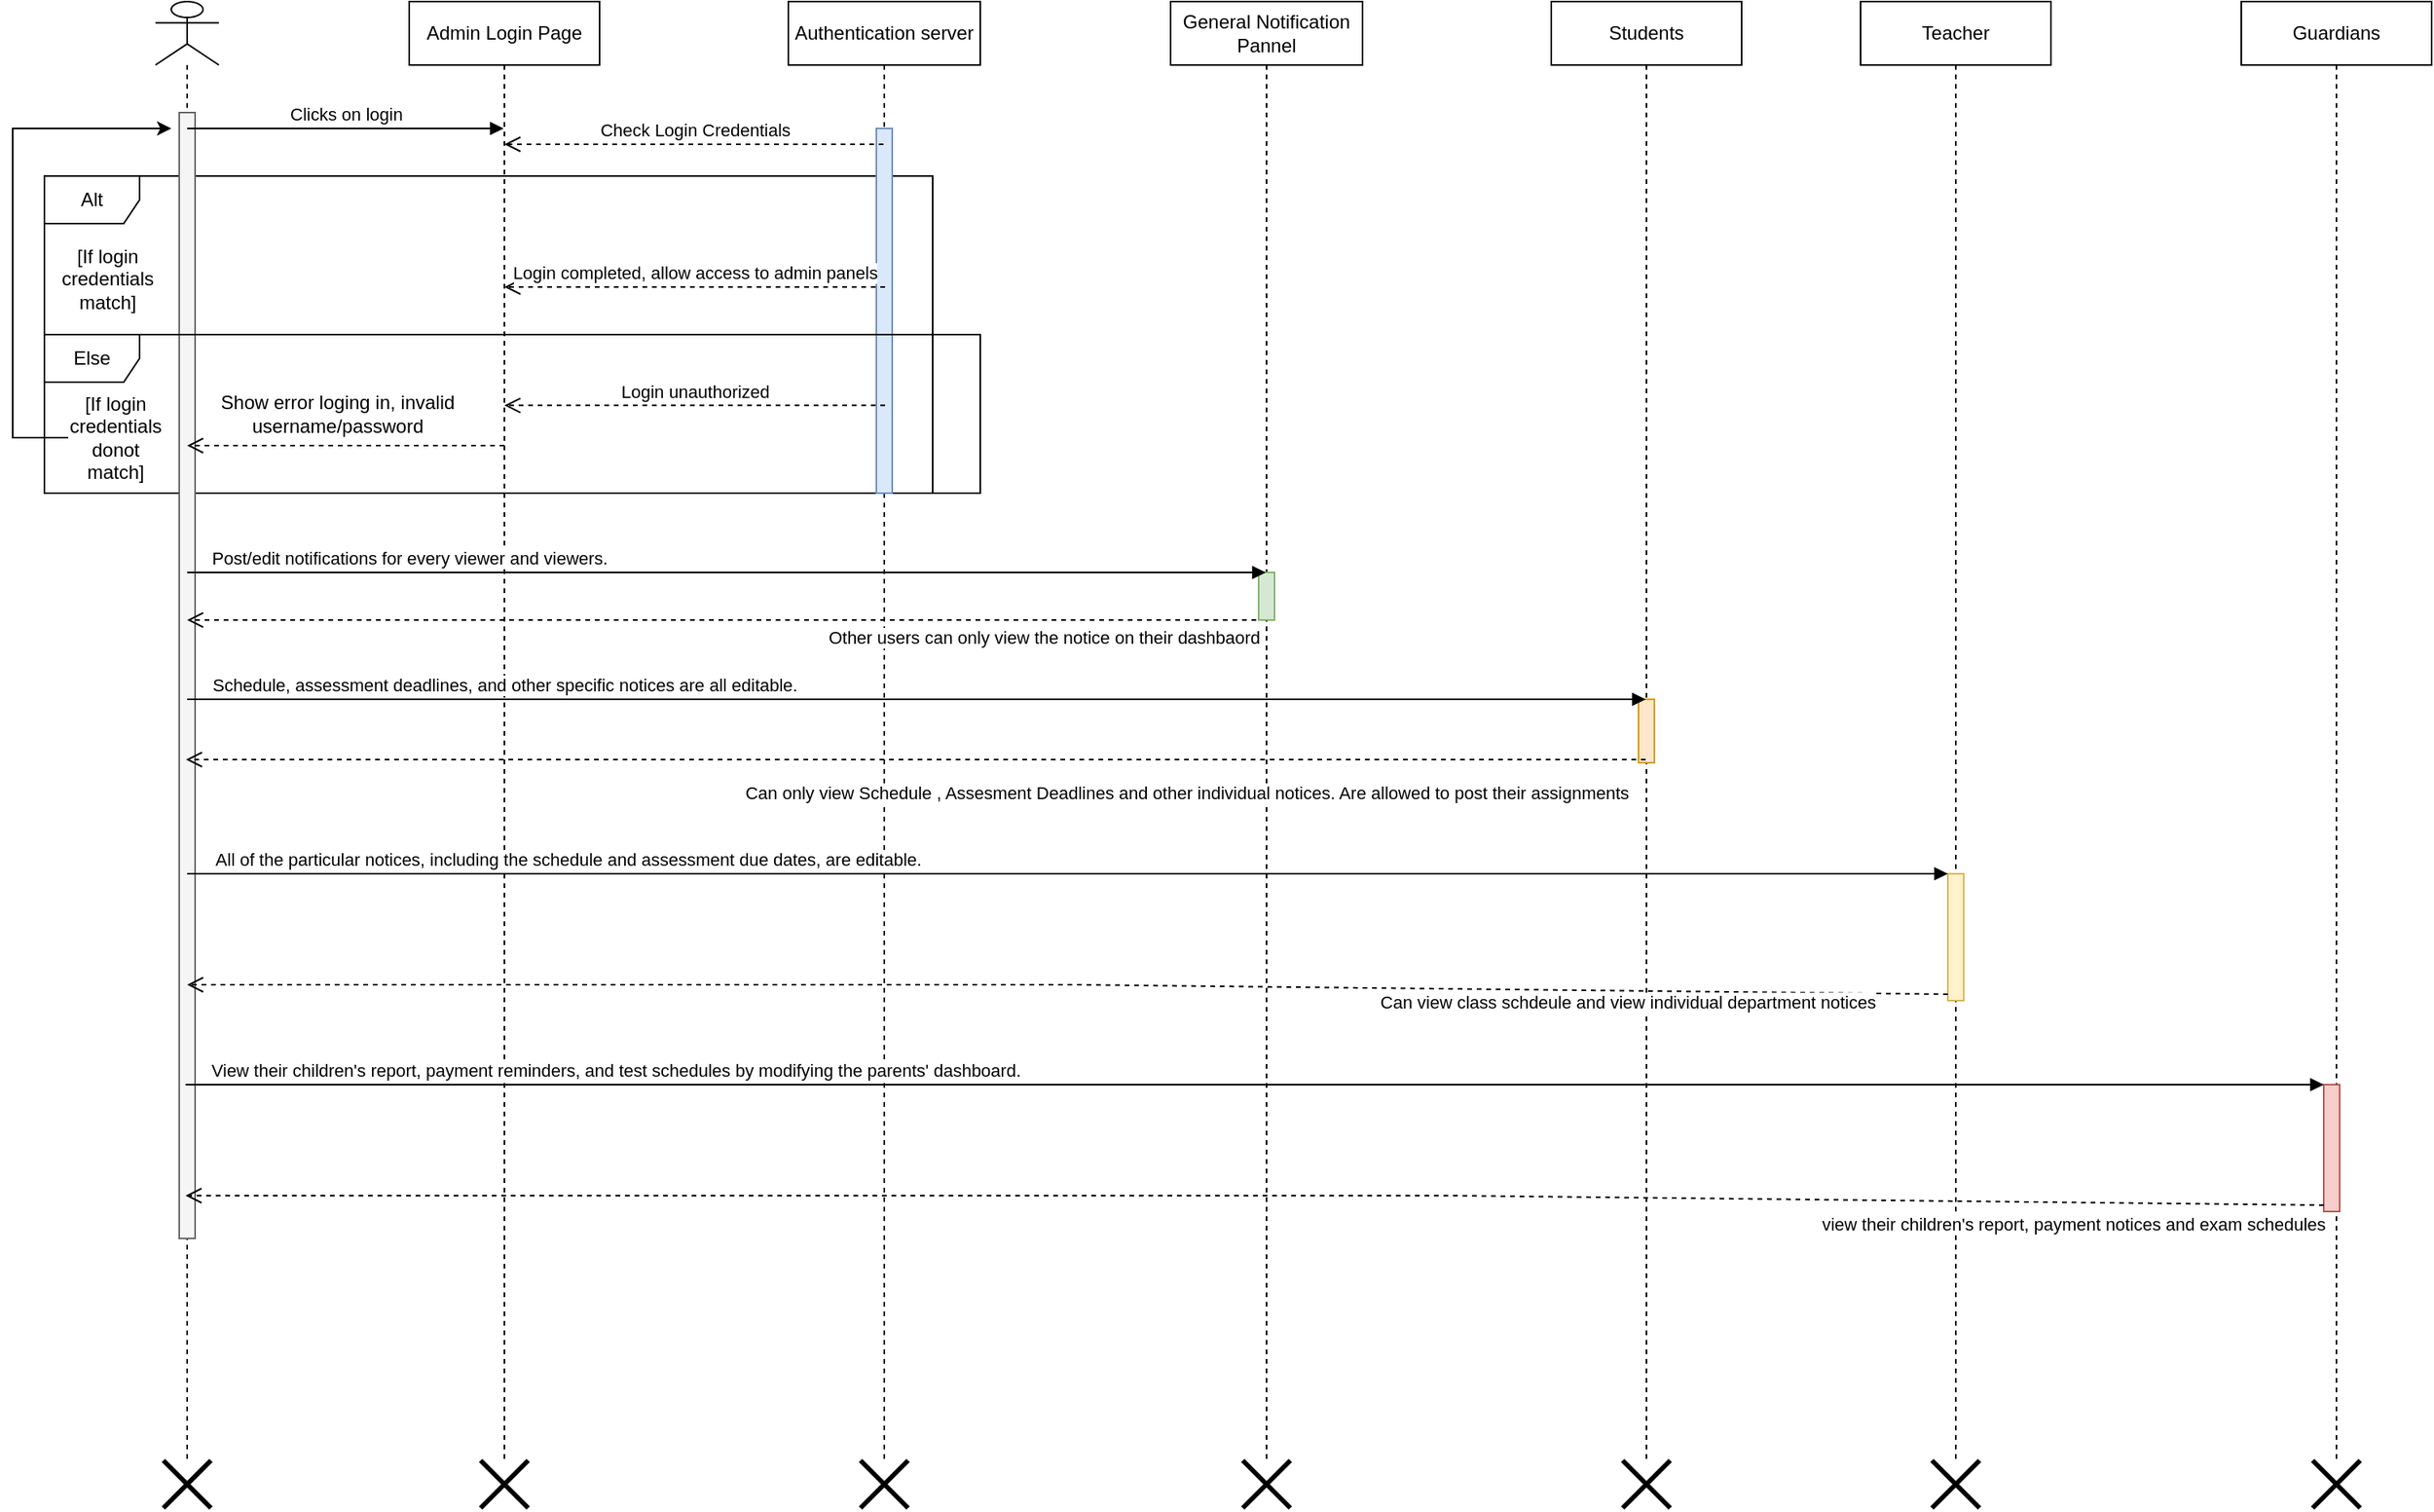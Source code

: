 <mxfile version="21.0.4" type="device"><diagram name="Page-1" id="3COUeQLUfTFimUfFmdfA"><mxGraphModel dx="13660" dy="854" grid="1" gridSize="10" guides="1" tooltips="1" connect="1" arrows="1" fold="1" page="1" pageScale="1" pageWidth="12000" pageHeight="19000" math="0" shadow="0"><root><mxCell id="0"/><mxCell id="1" parent="0"/><mxCell id="Dfs4_ZpV2wsVdLgiA8tR-4" value="Alt" style="shape=umlFrame;whiteSpace=wrap;html=1;movable=0;resizable=0;rotatable=0;deletable=0;editable=0;connectable=0;locked=1;" vertex="1" parent="1"><mxGeometry y="150" width="560" height="200" as="geometry"/></mxCell><mxCell id="Dfs4_ZpV2wsVdLgiA8tR-5" value="Else" style="shape=umlFrame;whiteSpace=wrap;html=1;movable=0;resizable=0;rotatable=0;deletable=0;editable=0;connectable=0;locked=1;" vertex="1" parent="1"><mxGeometry y="250" width="590" height="100" as="geometry"/></mxCell><mxCell id="Str_hU6pM-r4xfTBfq0e-1" value="" style="shape=umlLifeline;participant=umlActor;perimeter=lifelinePerimeter;whiteSpace=wrap;html=1;container=1;collapsible=0;recursiveResize=0;verticalAlign=top;spacingTop=36;outlineConnect=0;" parent="1" vertex="1"><mxGeometry x="70" y="40" width="40" height="920" as="geometry"/></mxCell><mxCell id="KBcw7k5QqsPtDlgsryQj-33" value="" style="html=1;points=[];perimeter=orthogonalPerimeter;fillColor=#f5f5f5;fontColor=#333333;strokeColor=#666666;" parent="Str_hU6pM-r4xfTBfq0e-1" vertex="1"><mxGeometry x="15" y="70" width="10" height="710" as="geometry"/></mxCell><mxCell id="Str_hU6pM-r4xfTBfq0e-2" value="Students" style="shape=umlLifeline;perimeter=lifelinePerimeter;whiteSpace=wrap;html=1;container=1;collapsible=0;recursiveResize=0;outlineConnect=0;" parent="1" vertex="1"><mxGeometry x="950" y="40" width="120" height="920" as="geometry"/></mxCell><mxCell id="KBcw7k5QqsPtDlgsryQj-21" value="" style="html=1;points=[];perimeter=orthogonalPerimeter;fillColor=#ffe6cc;strokeColor=#d79b00;" parent="Str_hU6pM-r4xfTBfq0e-2" vertex="1"><mxGeometry x="55" y="440" width="10" height="40" as="geometry"/></mxCell><mxCell id="Str_hU6pM-r4xfTBfq0e-3" value="Teacher" style="shape=umlLifeline;perimeter=lifelinePerimeter;whiteSpace=wrap;html=1;container=1;collapsible=0;recursiveResize=0;outlineConnect=0;" parent="1" vertex="1"><mxGeometry x="1145" y="40" width="120" height="920" as="geometry"/></mxCell><mxCell id="KBcw7k5QqsPtDlgsryQj-18" value="" style="html=1;points=[];perimeter=orthogonalPerimeter;fillColor=#fff2cc;strokeColor=#d6b656;" parent="Str_hU6pM-r4xfTBfq0e-3" vertex="1"><mxGeometry x="55" y="550" width="10" height="80" as="geometry"/></mxCell><mxCell id="Str_hU6pM-r4xfTBfq0e-6" value="Guardians" style="shape=umlLifeline;perimeter=lifelinePerimeter;whiteSpace=wrap;html=1;container=1;collapsible=0;recursiveResize=0;outlineConnect=0;" parent="1" vertex="1"><mxGeometry x="1385" y="40" width="120" height="920" as="geometry"/></mxCell><mxCell id="Str_hU6pM-r4xfTBfq0e-7" value="Authentication server" style="shape=umlLifeline;perimeter=lifelinePerimeter;whiteSpace=wrap;html=1;container=1;collapsible=0;recursiveResize=0;outlineConnect=0;" parent="1" vertex="1"><mxGeometry x="469" y="40" width="121" height="920" as="geometry"/></mxCell><mxCell id="KBcw7k5QqsPtDlgsryQj-23" value="" style="html=1;points=[];perimeter=orthogonalPerimeter;fillColor=#dae8fc;strokeColor=#6c8ebf;" parent="Str_hU6pM-r4xfTBfq0e-7" vertex="1"><mxGeometry x="55.5" y="80" width="10" height="230" as="geometry"/></mxCell><mxCell id="Str_hU6pM-r4xfTBfq0e-10" value="Admin Login Page" style="shape=umlLifeline;perimeter=lifelinePerimeter;whiteSpace=wrap;html=1;container=1;collapsible=0;recursiveResize=0;outlineConnect=0;" parent="1" vertex="1"><mxGeometry x="230" y="40" width="120" height="920" as="geometry"/></mxCell><mxCell id="KBcw7k5QqsPtDlgsryQj-2" value="Check Login Credentials" style="html=1;verticalAlign=bottom;endArrow=open;dashed=1;endSize=8;rounded=0;" parent="Str_hU6pM-r4xfTBfq0e-10" source="Str_hU6pM-r4xfTBfq0e-7" edge="1"><mxGeometry relative="1" as="geometry"><mxPoint x="140" y="90" as="sourcePoint"/><mxPoint x="60" y="90" as="targetPoint"/></mxGeometry></mxCell><mxCell id="Str_hU6pM-r4xfTBfq0e-11" value="Clicks on login" style="html=1;verticalAlign=bottom;endArrow=block;rounded=0;" parent="1" target="Str_hU6pM-r4xfTBfq0e-10" edge="1"><mxGeometry width="80" relative="1" as="geometry"><mxPoint x="90" y="120" as="sourcePoint"/><mxPoint x="170" y="120" as="targetPoint"/></mxGeometry></mxCell><mxCell id="KBcw7k5QqsPtDlgsryQj-1" value="General Notification Pannel" style="shape=umlLifeline;perimeter=lifelinePerimeter;whiteSpace=wrap;html=1;container=1;collapsible=0;recursiveResize=0;outlineConnect=0;" parent="1" vertex="1"><mxGeometry x="710" y="40" width="121" height="920" as="geometry"/></mxCell><mxCell id="KBcw7k5QqsPtDlgsryQj-14" value="Other users can only view the notice on their dashbaord" style="html=1;verticalAlign=bottom;endArrow=open;dashed=1;endSize=8;rounded=0;" parent="KBcw7k5QqsPtDlgsryQj-1" target="Str_hU6pM-r4xfTBfq0e-1" edge="1"><mxGeometry x="-0.588" y="20" relative="1" as="geometry"><mxPoint x="60" y="390" as="sourcePoint"/><mxPoint x="-20" y="390" as="targetPoint"/><mxPoint as="offset"/></mxGeometry></mxCell><mxCell id="KBcw7k5QqsPtDlgsryQj-22" value="" style="html=1;points=[];perimeter=orthogonalPerimeter;fillColor=#d5e8d4;strokeColor=#82b366;" parent="KBcw7k5QqsPtDlgsryQj-1" vertex="1"><mxGeometry x="55.5" y="360" width="10" height="30" as="geometry"/></mxCell><mxCell id="KBcw7k5QqsPtDlgsryQj-4" value="" style="line;strokeWidth=1;fillColor=none;align=left;verticalAlign=middle;spacingTop=-1;spacingLeft=3;spacingRight=3;rotatable=0;labelPosition=right;points=[];portConstraint=eastwest;strokeColor=inherit;" parent="1" vertex="1"><mxGeometry x="30" y="246" width="560" height="8" as="geometry"/></mxCell><mxCell id="KBcw7k5QqsPtDlgsryQj-5" value="[If login credentials match]" style="text;html=1;strokeColor=none;fillColor=none;align=center;verticalAlign=middle;whiteSpace=wrap;rounded=0;" parent="1" vertex="1"><mxGeometry x="10" y="200" width="60" height="30" as="geometry"/></mxCell><mxCell id="Dfs4_ZpV2wsVdLgiA8tR-7" style="edgeStyle=orthogonalEdgeStyle;rounded=0;orthogonalLoop=1;jettySize=auto;html=1;" edge="1" parent="1" source="KBcw7k5QqsPtDlgsryQj-6"><mxGeometry relative="1" as="geometry"><mxPoint x="80" y="120" as="targetPoint"/><Array as="points"><mxPoint x="-20" y="315"/><mxPoint x="-20" y="120"/></Array></mxGeometry></mxCell><mxCell id="KBcw7k5QqsPtDlgsryQj-6" value="[If login credentials donot match]" style="text;html=1;strokeColor=none;fillColor=none;align=center;verticalAlign=middle;whiteSpace=wrap;rounded=0;" parent="1" vertex="1"><mxGeometry x="15" y="300" width="60" height="30" as="geometry"/></mxCell><mxCell id="KBcw7k5QqsPtDlgsryQj-8" value="Login completed, allow access to admin panels" style="html=1;verticalAlign=bottom;endArrow=open;dashed=1;endSize=8;rounded=0;" parent="1" edge="1"><mxGeometry relative="1" as="geometry"><mxPoint x="530" y="220" as="sourcePoint"/><mxPoint x="290" y="220" as="targetPoint"/></mxGeometry></mxCell><mxCell id="KBcw7k5QqsPtDlgsryQj-9" value="Login unauthorized" style="html=1;verticalAlign=bottom;endArrow=open;dashed=1;endSize=8;rounded=0;" parent="1" edge="1"><mxGeometry relative="1" as="geometry"><mxPoint x="530" y="294.66" as="sourcePoint"/><mxPoint x="290" y="294.66" as="targetPoint"/></mxGeometry></mxCell><mxCell id="KBcw7k5QqsPtDlgsryQj-10" value="" style="html=1;verticalAlign=bottom;endArrow=open;dashed=1;endSize=8;rounded=0;" parent="1" edge="1"><mxGeometry relative="1" as="geometry"><mxPoint x="290" y="320" as="sourcePoint"/><mxPoint x="90" y="320.0" as="targetPoint"/></mxGeometry></mxCell><mxCell id="KBcw7k5QqsPtDlgsryQj-11" value="Show error loging in, invalid username/password" style="text;html=1;strokeColor=none;fillColor=none;align=center;verticalAlign=middle;whiteSpace=wrap;rounded=0;" parent="1" vertex="1"><mxGeometry x="100" y="280" width="170" height="40" as="geometry"/></mxCell><mxCell id="KBcw7k5QqsPtDlgsryQj-12" value="Post/edit notifications for every viewer and viewers." style="html=1;verticalAlign=bottom;endArrow=block;rounded=0;" parent="1" target="KBcw7k5QqsPtDlgsryQj-1" edge="1"><mxGeometry x="-0.588" width="80" relative="1" as="geometry"><mxPoint x="90" y="400" as="sourcePoint"/><mxPoint x="170" y="400" as="targetPoint"/><mxPoint as="offset"/></mxGeometry></mxCell><mxCell id="KBcw7k5QqsPtDlgsryQj-15" value="Schedule, assessment deadlines, and other specific notices are all editable." style="html=1;verticalAlign=bottom;endArrow=block;rounded=0;" parent="1" target="Str_hU6pM-r4xfTBfq0e-2" edge="1"><mxGeometry x="-0.565" width="80" relative="1" as="geometry"><mxPoint x="90.0" y="480" as="sourcePoint"/><mxPoint x="770" y="480" as="targetPoint"/><mxPoint as="offset"/></mxGeometry></mxCell><mxCell id="KBcw7k5QqsPtDlgsryQj-16" value="Can only view Schedule , Assesment Deadlines and other individual notices. Are allowed to post their assignments" style="html=1;verticalAlign=bottom;endArrow=open;dashed=1;endSize=8;rounded=0;" parent="1" edge="1"><mxGeometry x="-0.371" y="30" relative="1" as="geometry"><mxPoint x="1009.5" y="518" as="sourcePoint"/><mxPoint x="89.25" y="518" as="targetPoint"/><Array as="points"><mxPoint x="590" y="518"/></Array><mxPoint as="offset"/></mxGeometry></mxCell><mxCell id="KBcw7k5QqsPtDlgsryQj-19" value="All of the particular notices, including the schedule and assessment due dates, are editable." style="html=1;verticalAlign=bottom;endArrow=block;entryX=0;entryY=0;rounded=0;" parent="1" source="Str_hU6pM-r4xfTBfq0e-1" target="KBcw7k5QqsPtDlgsryQj-18" edge="1"><mxGeometry x="-0.568" relative="1" as="geometry"><mxPoint x="1130" y="560" as="sourcePoint"/><mxPoint as="offset"/></mxGeometry></mxCell><mxCell id="KBcw7k5QqsPtDlgsryQj-20" value="Can view class schdeule and view individual department notices" style="html=1;verticalAlign=bottom;endArrow=open;dashed=1;endSize=8;exitX=0;exitY=0.95;rounded=0;" parent="1" source="KBcw7k5QqsPtDlgsryQj-18" target="Str_hU6pM-r4xfTBfq0e-1" edge="1"><mxGeometry x="-0.637" y="16" relative="1" as="geometry"><mxPoint x="1130" y="636" as="targetPoint"/><Array as="points"><mxPoint x="650" y="660"/></Array><mxPoint as="offset"/></mxGeometry></mxCell><mxCell id="KBcw7k5QqsPtDlgsryQj-29" value="" style="html=1;points=[];perimeter=orthogonalPerimeter;fillColor=#f8cecc;strokeColor=#b85450;" parent="1" vertex="1"><mxGeometry x="1437" y="723" width="10" height="80" as="geometry"/></mxCell><mxCell id="KBcw7k5QqsPtDlgsryQj-30" value="View their children's report, payment reminders, and test schedules by modifying the parents' dashboard." style="html=1;verticalAlign=bottom;endArrow=block;entryX=0;entryY=0;rounded=0;" parent="1" target="KBcw7k5QqsPtDlgsryQj-29" edge="1"><mxGeometry x="-0.598" relative="1" as="geometry"><mxPoint x="88.962" y="723" as="sourcePoint"/><mxPoint as="offset"/></mxGeometry></mxCell><mxCell id="KBcw7k5QqsPtDlgsryQj-31" value="view their children's report, payment notices and exam schedules" style="html=1;verticalAlign=bottom;endArrow=open;dashed=1;endSize=8;exitX=0;exitY=0.95;rounded=0;" parent="1" source="KBcw7k5QqsPtDlgsryQj-29" edge="1"><mxGeometry x="-0.767" y="23" relative="1" as="geometry"><mxPoint x="88.962" y="793" as="targetPoint"/><Array as="points"><mxPoint x="887" y="793"/></Array><mxPoint x="-1" as="offset"/></mxGeometry></mxCell><mxCell id="KBcw7k5QqsPtDlgsryQj-34" value="" style="shape=umlDestroy;whiteSpace=wrap;html=1;strokeWidth=3;" parent="1" vertex="1"><mxGeometry x="75" y="960" width="30" height="30" as="geometry"/></mxCell><mxCell id="KBcw7k5QqsPtDlgsryQj-35" value="" style="shape=umlDestroy;whiteSpace=wrap;html=1;strokeWidth=3;" parent="1" vertex="1"><mxGeometry x="275" y="960" width="30" height="30" as="geometry"/></mxCell><mxCell id="KBcw7k5QqsPtDlgsryQj-36" value="" style="shape=umlDestroy;whiteSpace=wrap;html=1;strokeWidth=3;" parent="1" vertex="1"><mxGeometry x="514.5" y="960" width="30" height="30" as="geometry"/></mxCell><mxCell id="KBcw7k5QqsPtDlgsryQj-37" value="" style="shape=umlDestroy;whiteSpace=wrap;html=1;strokeWidth=3;" parent="1" vertex="1"><mxGeometry x="755.5" y="960" width="30" height="30" as="geometry"/></mxCell><mxCell id="KBcw7k5QqsPtDlgsryQj-39" value="" style="shape=umlDestroy;whiteSpace=wrap;html=1;strokeWidth=3;" parent="1" vertex="1"><mxGeometry x="995" y="960" width="30" height="30" as="geometry"/></mxCell><mxCell id="KBcw7k5QqsPtDlgsryQj-40" value="" style="shape=umlDestroy;whiteSpace=wrap;html=1;strokeWidth=3;" parent="1" vertex="1"><mxGeometry x="1190" y="960" width="30" height="30" as="geometry"/></mxCell><mxCell id="KBcw7k5QqsPtDlgsryQj-41" value="" style="shape=umlDestroy;whiteSpace=wrap;html=1;strokeWidth=3;" parent="1" vertex="1"><mxGeometry x="1430" y="960" width="30" height="30" as="geometry"/></mxCell></root></mxGraphModel></diagram></mxfile>